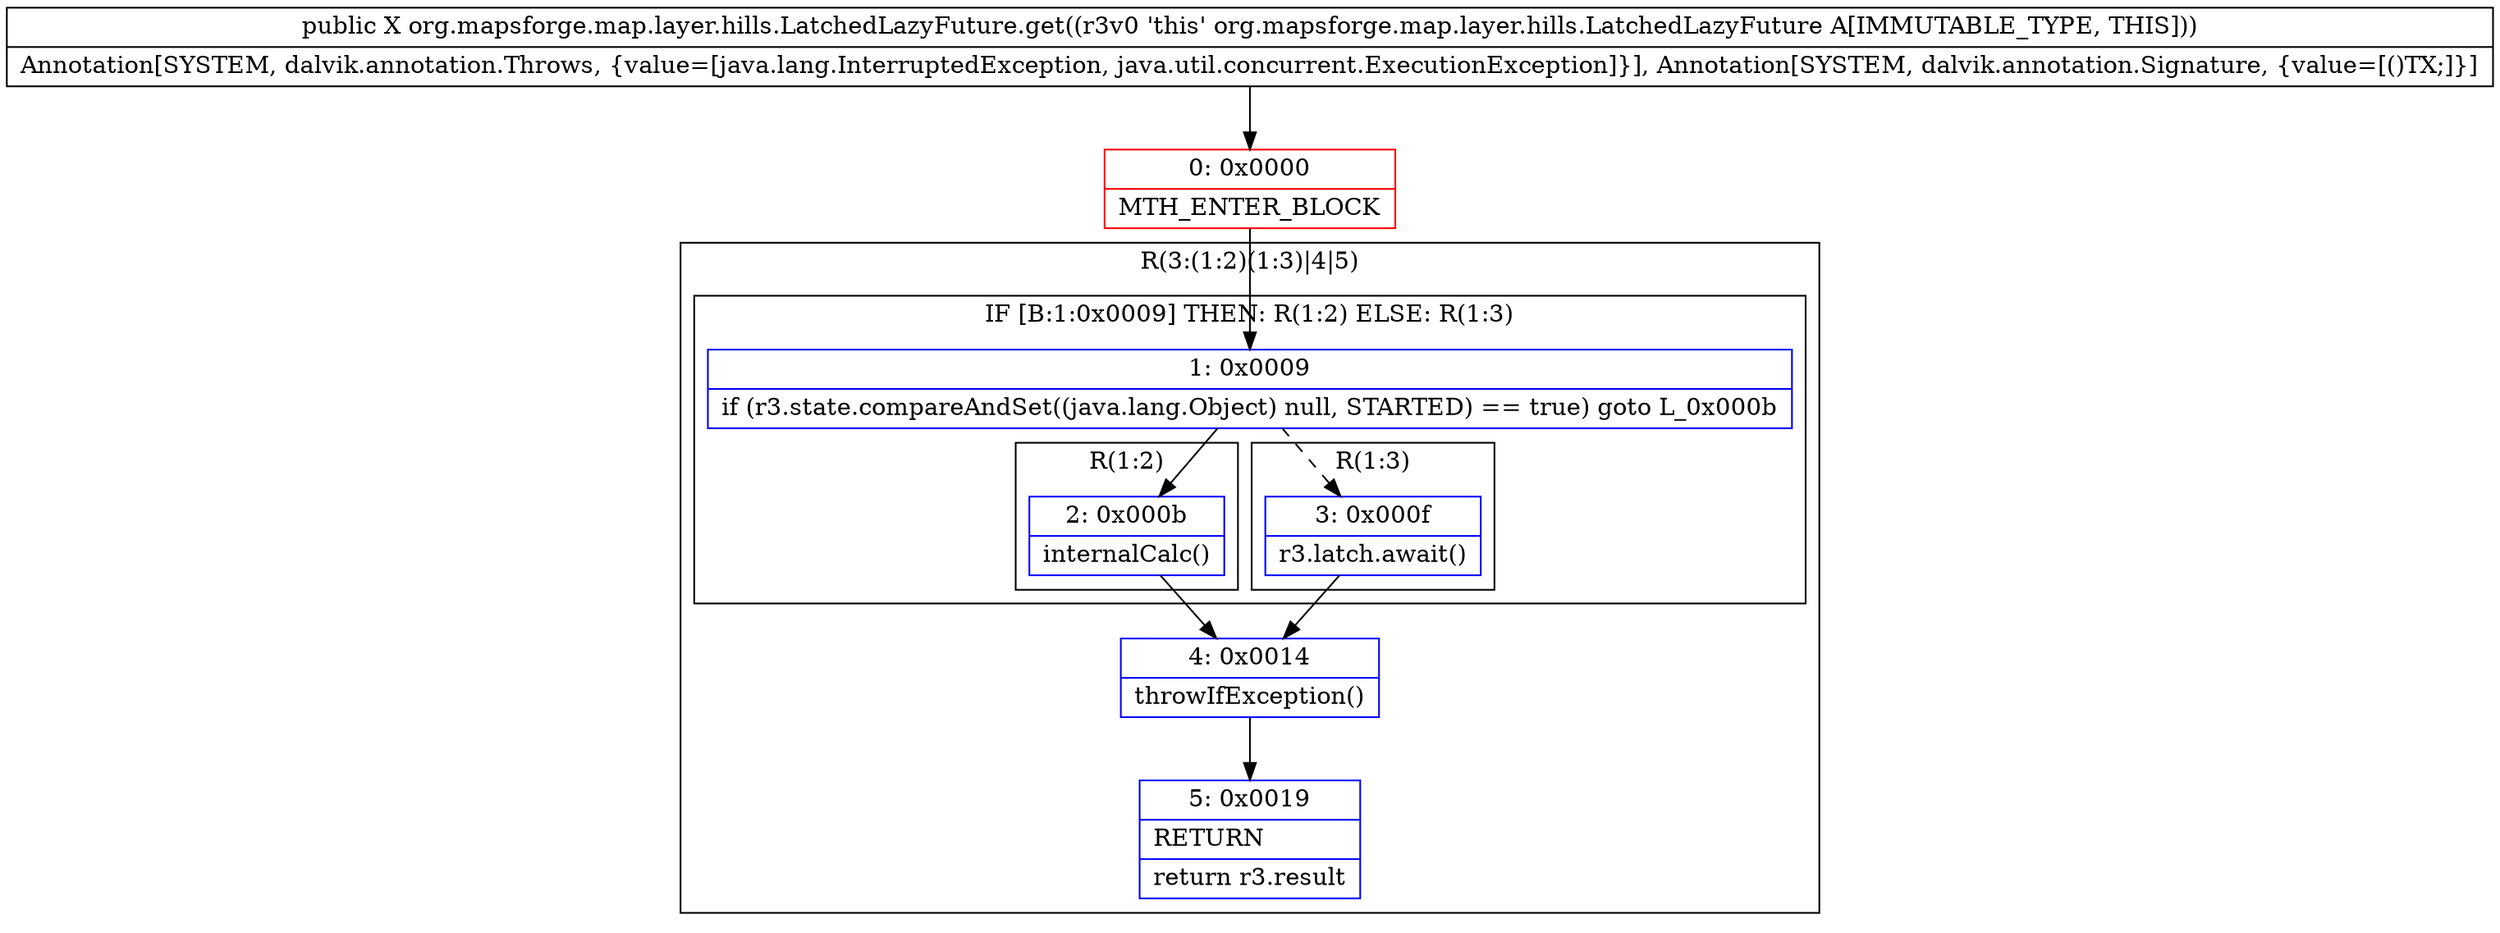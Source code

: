 digraph "CFG fororg.mapsforge.map.layer.hills.LatchedLazyFuture.get()Ljava\/lang\/Object;" {
subgraph cluster_Region_1336863577 {
label = "R(3:(1:2)(1:3)|4|5)";
node [shape=record,color=blue];
subgraph cluster_IfRegion_783880517 {
label = "IF [B:1:0x0009] THEN: R(1:2) ELSE: R(1:3)";
node [shape=record,color=blue];
Node_1 [shape=record,label="{1\:\ 0x0009|if (r3.state.compareAndSet((java.lang.Object) null, STARTED) == true) goto L_0x000b\l}"];
subgraph cluster_Region_190485363 {
label = "R(1:2)";
node [shape=record,color=blue];
Node_2 [shape=record,label="{2\:\ 0x000b|internalCalc()\l}"];
}
subgraph cluster_Region_1251973929 {
label = "R(1:3)";
node [shape=record,color=blue];
Node_3 [shape=record,label="{3\:\ 0x000f|r3.latch.await()\l}"];
}
}
Node_4 [shape=record,label="{4\:\ 0x0014|throwIfException()\l}"];
Node_5 [shape=record,label="{5\:\ 0x0019|RETURN\l|return r3.result\l}"];
}
Node_0 [shape=record,color=red,label="{0\:\ 0x0000|MTH_ENTER_BLOCK\l}"];
MethodNode[shape=record,label="{public X org.mapsforge.map.layer.hills.LatchedLazyFuture.get((r3v0 'this' org.mapsforge.map.layer.hills.LatchedLazyFuture A[IMMUTABLE_TYPE, THIS]))  | Annotation[SYSTEM, dalvik.annotation.Throws, \{value=[java.lang.InterruptedException, java.util.concurrent.ExecutionException]\}], Annotation[SYSTEM, dalvik.annotation.Signature, \{value=[()TX;]\}]\l}"];
MethodNode -> Node_0;
Node_1 -> Node_2;
Node_1 -> Node_3[style=dashed];
Node_2 -> Node_4;
Node_3 -> Node_4;
Node_4 -> Node_5;
Node_0 -> Node_1;
}

